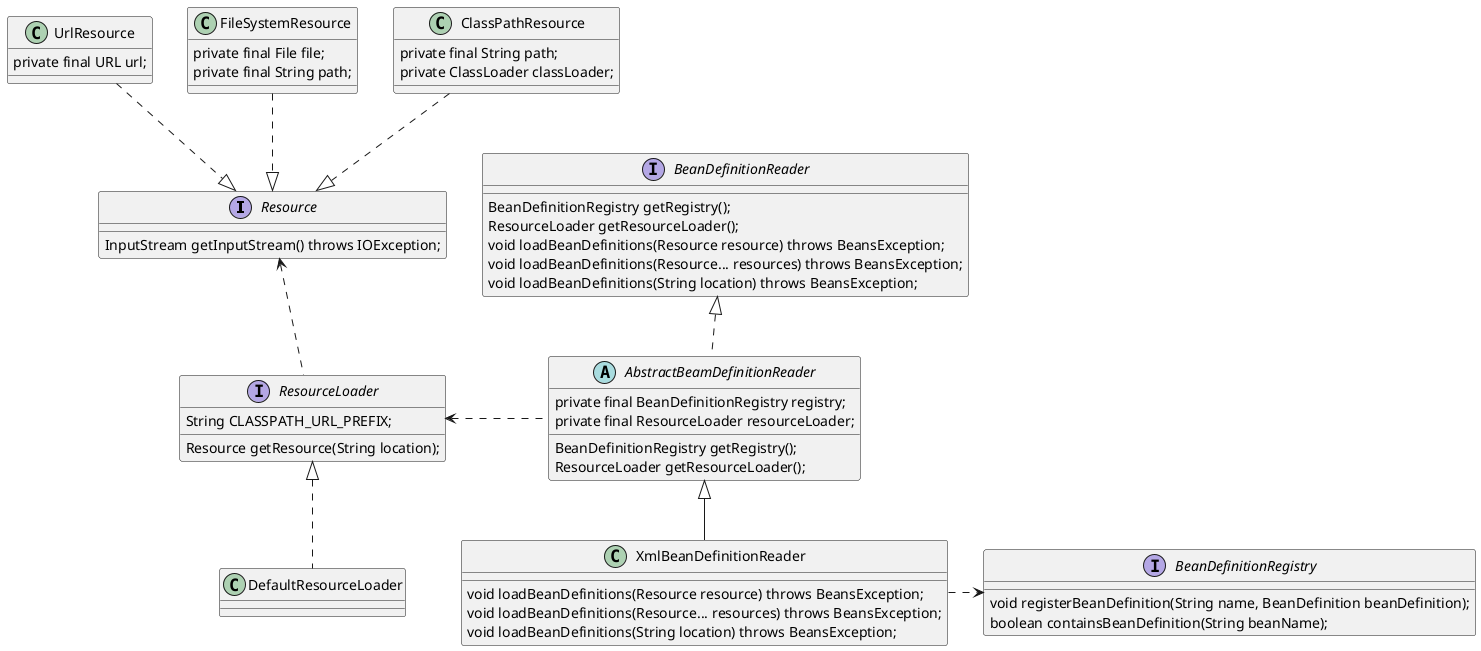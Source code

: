 @startuml
'https://plantuml.com/class-diagram

interface Resource {
    InputStream getInputStream() throws IOException;
}

class ClassPathResource {
    private final String path;
    private ClassLoader classLoader;
}

class FileSystemResource {
    private final File file;
    private final String path;
}

class UrlResource {
    private final URL url;
}

interface ResourceLoader {
    String CLASSPATH_URL_PREFIX;
    Resource getResource(String location);
}

class DefaultResourceLoader implements ResourceLoader {
}

interface BeanDefinitionReader {
    BeanDefinitionRegistry getRegistry();
    ResourceLoader getResourceLoader();
    void loadBeanDefinitions(Resource resource) throws BeansException;
    void loadBeanDefinitions(Resource... resources) throws BeansException;
    void loadBeanDefinitions(String location) throws BeansException;
}

abstract class AbstractBeamDefinitionReader implements BeanDefinitionReader {
    private final BeanDefinitionRegistry registry;
    private final ResourceLoader resourceLoader;
    BeanDefinitionRegistry getRegistry();
    ResourceLoader getResourceLoader();
}

class XmlBeanDefinitionReader extends AbstractBeamDefinitionReader {
    void loadBeanDefinitions(Resource resource) throws BeansException;
    void loadBeanDefinitions(Resource... resources) throws BeansException;
    void loadBeanDefinitions(String location) throws BeansException;
}

interface BeanDefinitionRegistry {
    void registerBeanDefinition(String name, BeanDefinition beanDefinition);
    boolean containsBeanDefinition(String beanName);
}

'依赖
Resource <.. ResourceLoader

Resource <|.up. ClassPathResource
Resource <|.up. FileSystemResource
Resource <|.up. UrlResource

ResourceLoader <.right.. AbstractBeamDefinitionReader

BeanDefinitionRegistry <.left.. XmlBeanDefinitionReader
@enduml
